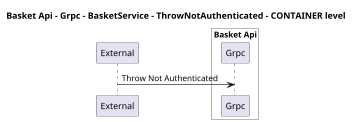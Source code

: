 @startuml
skinparam dpi 60

title Basket Api - Grpc - BasketService - ThrowNotAuthenticated - CONTAINER level

participant "External" as C4InterFlow.Utils.ExternalSystem

box "Basket Api" #White

    participant "Grpc" as dotnet.eShop.Architecture.SoftwareSystems.BasketApi.Containers.Grpc
end box


C4InterFlow.Utils.ExternalSystem -> dotnet.eShop.Architecture.SoftwareSystems.BasketApi.Containers.Grpc : Throw Not Authenticated


@enduml
